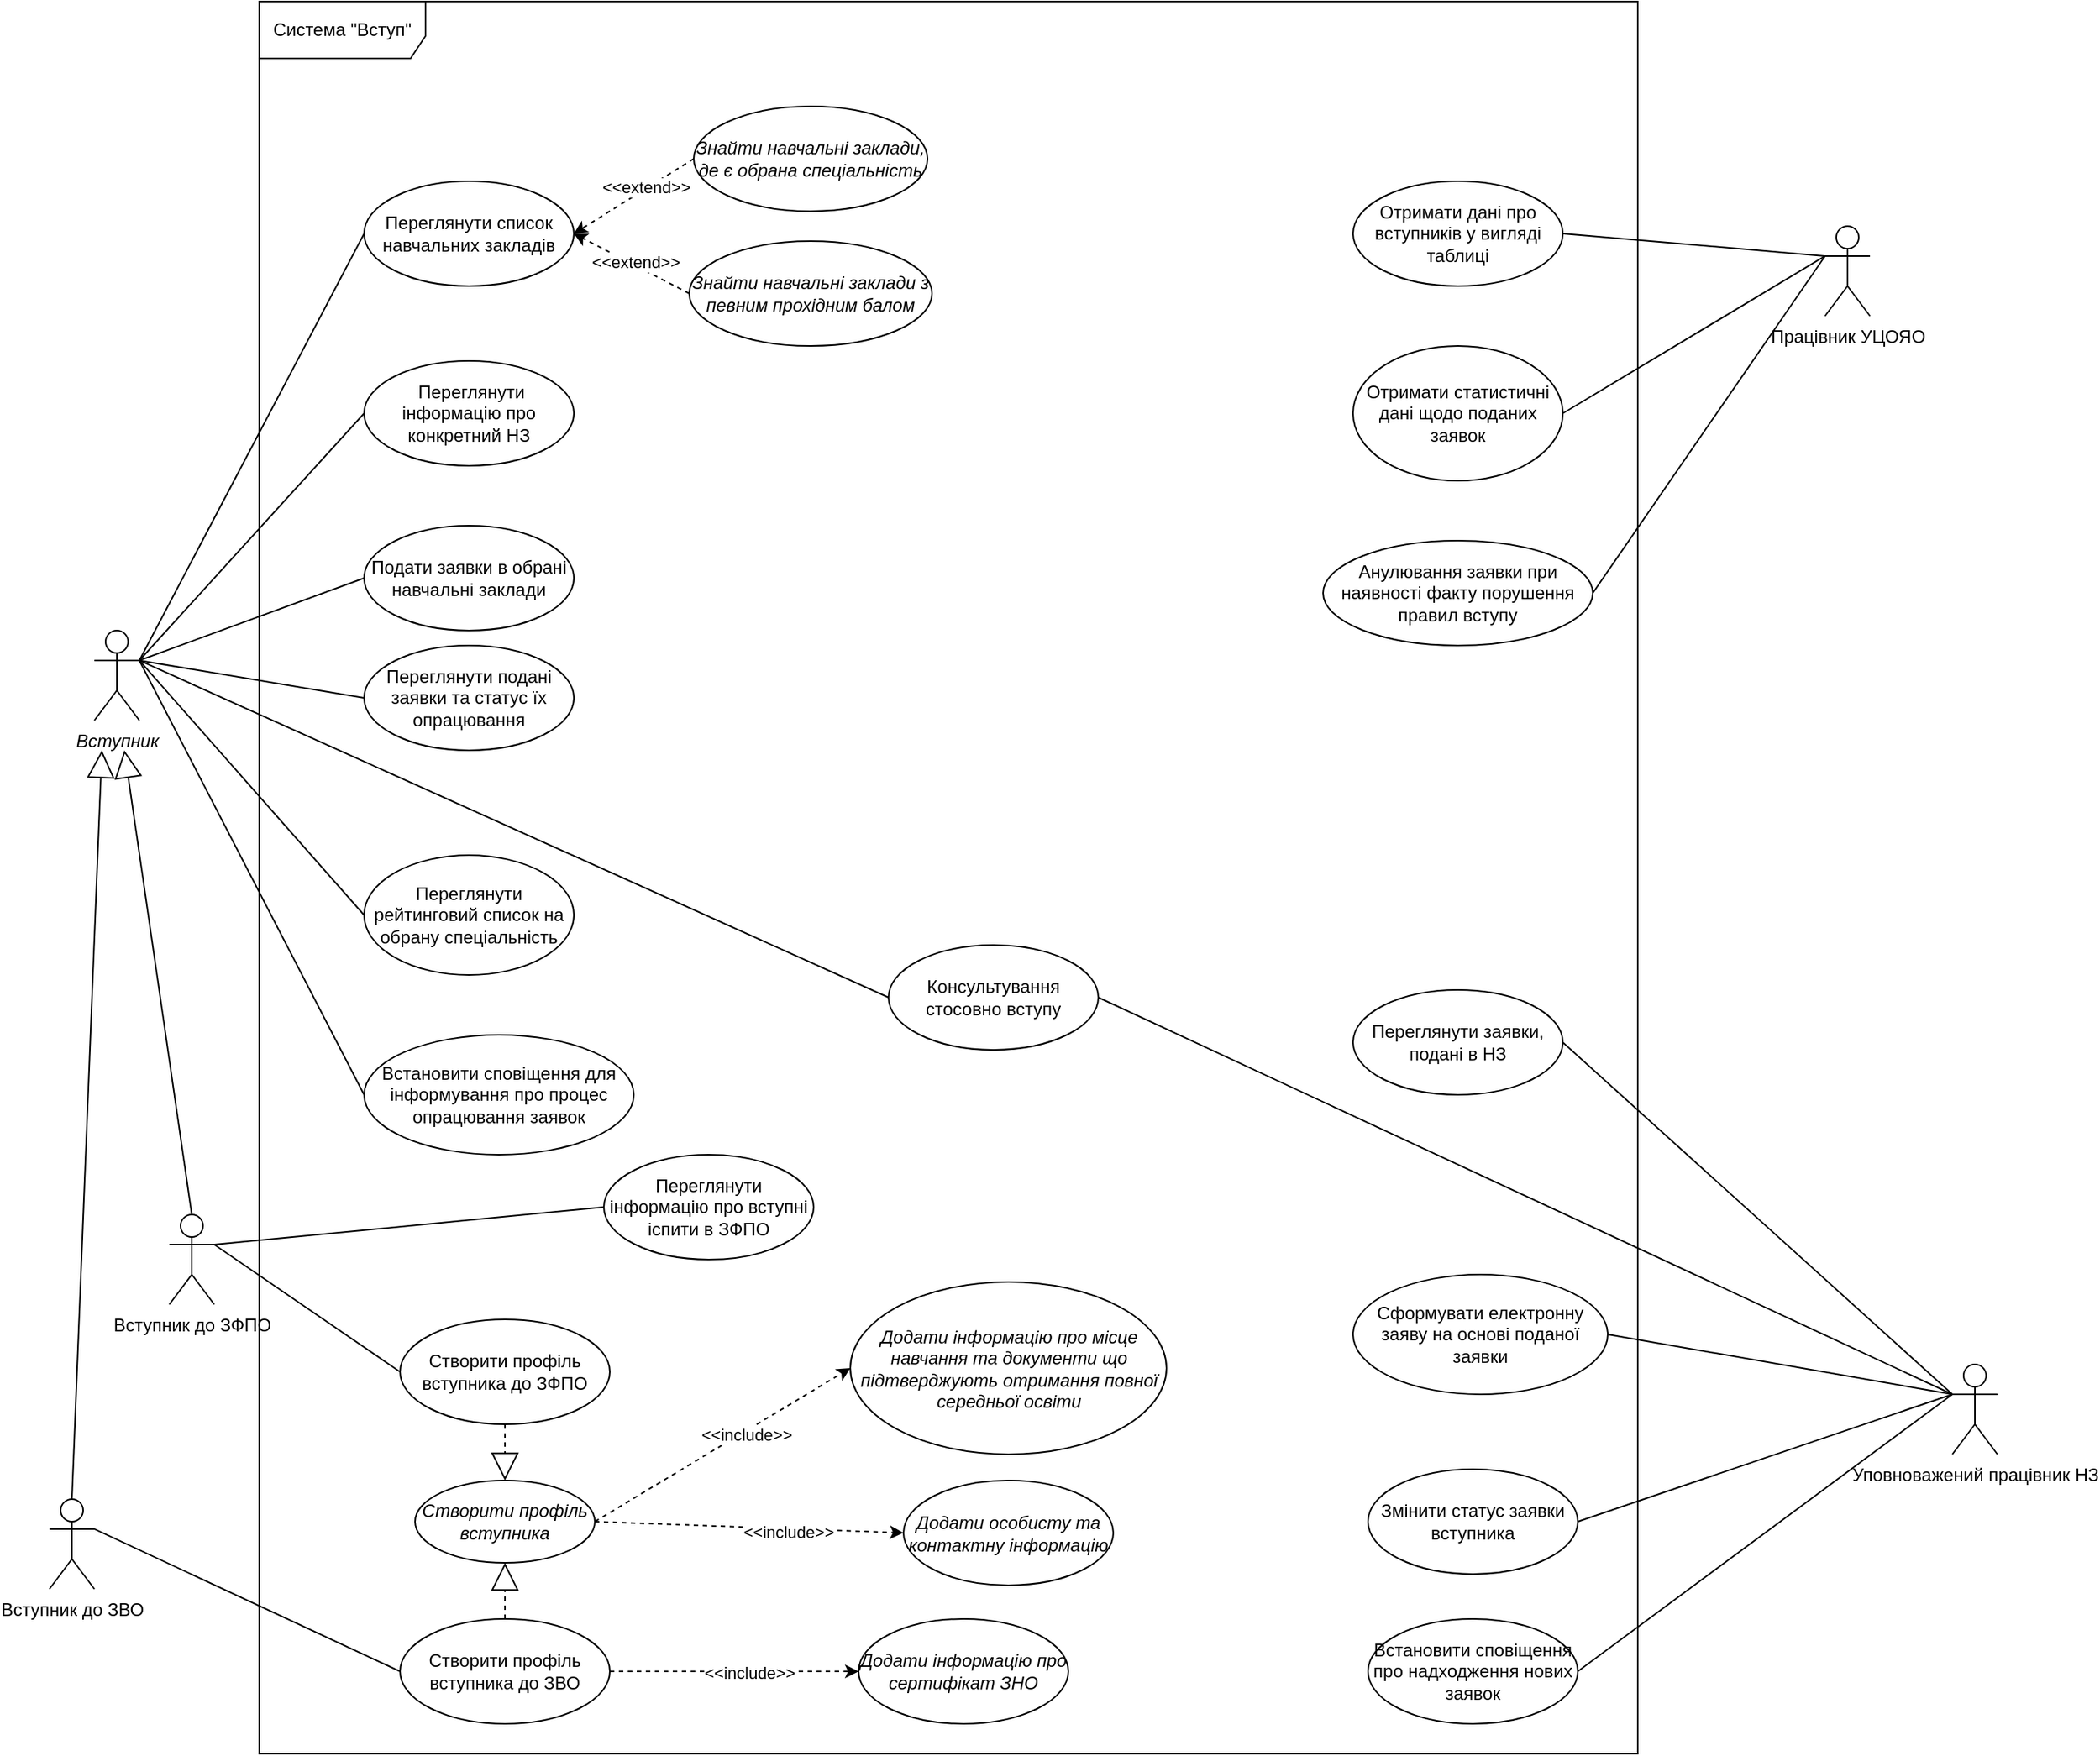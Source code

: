 <mxfile version="18.0.6" type="device"><diagram id="flIzCIKHpgV0OAQB0pEV" name="Страница 1"><mxGraphModel dx="1673" dy="1018" grid="1" gridSize="10" guides="1" tooltips="1" connect="1" arrows="1" fold="1" page="1" pageScale="1" pageWidth="827" pageHeight="1169" math="0" shadow="0"><root><mxCell id="0"/><mxCell id="1" parent="0"/><mxCell id="vFRldxFbRhw2Lpz5MbTq-1" value="Система &quot;Вступ&quot;" style="shape=umlFrame;whiteSpace=wrap;html=1;width=111;height=38;" parent="1" vertex="1"><mxGeometry x="180" y="310" width="920" height="1170" as="geometry"/></mxCell><mxCell id="vFRldxFbRhw2Lpz5MbTq-2" value="Переглянути список навчальних закладів" style="ellipse;whiteSpace=wrap;html=1;" parent="1" vertex="1"><mxGeometry x="250" y="430" width="140" height="70" as="geometry"/></mxCell><mxCell id="vFRldxFbRhw2Lpz5MbTq-7" style="edgeStyle=none;rounded=0;orthogonalLoop=1;jettySize=auto;html=1;exitX=0;exitY=0.5;exitDx=0;exitDy=0;entryX=1;entryY=0.5;entryDx=0;entryDy=0;dashed=1;" parent="1" source="vFRldxFbRhw2Lpz5MbTq-3" target="vFRldxFbRhw2Lpz5MbTq-2" edge="1"><mxGeometry relative="1" as="geometry"/></mxCell><mxCell id="vFRldxFbRhw2Lpz5MbTq-59" value="&amp;lt;&amp;lt;extend&amp;gt;&amp;gt;" style="edgeLabel;html=1;align=center;verticalAlign=middle;resizable=0;points=[];" parent="vFRldxFbRhw2Lpz5MbTq-7" vertex="1" connectable="0"><mxGeometry x="-0.209" y="-1" relative="1" as="geometry"><mxPoint as="offset"/></mxGeometry></mxCell><mxCell id="vFRldxFbRhw2Lpz5MbTq-3" value="&lt;i&gt;Знайти навчальні заклади, де є обрана спеціальність&lt;/i&gt;" style="ellipse;whiteSpace=wrap;html=1;" parent="1" vertex="1"><mxGeometry x="470" y="380" width="156" height="70" as="geometry"/></mxCell><mxCell id="vFRldxFbRhw2Lpz5MbTq-12" style="edgeStyle=none;rounded=0;orthogonalLoop=1;jettySize=auto;html=1;exitX=0;exitY=0.5;exitDx=0;exitDy=0;entryX=1;entryY=0.5;entryDx=0;entryDy=0;dashed=1;" parent="1" source="vFRldxFbRhw2Lpz5MbTq-10" target="vFRldxFbRhw2Lpz5MbTq-2" edge="1"><mxGeometry relative="1" as="geometry"/></mxCell><mxCell id="vFRldxFbRhw2Lpz5MbTq-60" value="&amp;lt;&amp;lt;extend&amp;gt;&amp;gt;" style="edgeLabel;html=1;align=center;verticalAlign=middle;resizable=0;points=[];" parent="vFRldxFbRhw2Lpz5MbTq-12" vertex="1" connectable="0"><mxGeometry x="0.159" y="2" relative="1" as="geometry"><mxPoint x="9" as="offset"/></mxGeometry></mxCell><mxCell id="vFRldxFbRhw2Lpz5MbTq-10" value="&lt;i&gt;Знайти навчальні заклади з певним прохідним балом&lt;/i&gt;" style="ellipse;whiteSpace=wrap;html=1;" parent="1" vertex="1"><mxGeometry x="467" y="470" width="162" height="70" as="geometry"/></mxCell><mxCell id="vFRldxFbRhw2Lpz5MbTq-11" value="&amp;nbsp;Переглянути інформацію про конкретний НЗ" style="ellipse;whiteSpace=wrap;html=1;" parent="1" vertex="1"><mxGeometry x="250" y="550" width="140" height="70" as="geometry"/></mxCell><mxCell id="vFRldxFbRhw2Lpz5MbTq-13" value="Подати заявки в обрані навчальні заклади" style="ellipse;whiteSpace=wrap;html=1;" parent="1" vertex="1"><mxGeometry x="250" y="660" width="140" height="70" as="geometry"/></mxCell><mxCell id="vFRldxFbRhw2Lpz5MbTq-14" value="Переглянути подані заявки та статус їх опрацювання" style="ellipse;whiteSpace=wrap;html=1;" parent="1" vertex="1"><mxGeometry x="250" y="740" width="140" height="70" as="geometry"/></mxCell><mxCell id="vFRldxFbRhw2Lpz5MbTq-15" value="Переглянути рейтинговий список на обрану спеціальність" style="ellipse;whiteSpace=wrap;html=1;" parent="1" vertex="1"><mxGeometry x="250" y="880" width="140" height="80" as="geometry"/></mxCell><mxCell id="vFRldxFbRhw2Lpz5MbTq-16" value="Встановити сповіщення для інформування про процес опрацювання заявок" style="ellipse;whiteSpace=wrap;html=1;" parent="1" vertex="1"><mxGeometry x="250" y="1000" width="180" height="80" as="geometry"/></mxCell><mxCell id="vFRldxFbRhw2Lpz5MbTq-21" style="edgeStyle=none;rounded=0;orthogonalLoop=1;jettySize=auto;html=1;exitX=1;exitY=0.333;exitDx=0;exitDy=0;exitPerimeter=0;entryX=0;entryY=0.5;entryDx=0;entryDy=0;endArrow=none;endFill=0;" parent="1" source="vFRldxFbRhw2Lpz5MbTq-17" target="vFRldxFbRhw2Lpz5MbTq-2" edge="1"><mxGeometry relative="1" as="geometry"/></mxCell><mxCell id="vFRldxFbRhw2Lpz5MbTq-22" style="edgeStyle=none;rounded=0;orthogonalLoop=1;jettySize=auto;html=1;exitX=1;exitY=0.333;exitDx=0;exitDy=0;exitPerimeter=0;entryX=0;entryY=0.5;entryDx=0;entryDy=0;endArrow=none;endFill=0;" parent="1" source="vFRldxFbRhw2Lpz5MbTq-17" target="vFRldxFbRhw2Lpz5MbTq-11" edge="1"><mxGeometry relative="1" as="geometry"/></mxCell><mxCell id="vFRldxFbRhw2Lpz5MbTq-23" style="edgeStyle=none;rounded=0;orthogonalLoop=1;jettySize=auto;html=1;exitX=1;exitY=0.333;exitDx=0;exitDy=0;exitPerimeter=0;entryX=0;entryY=0.5;entryDx=0;entryDy=0;endArrow=none;endFill=0;" parent="1" source="vFRldxFbRhw2Lpz5MbTq-17" target="vFRldxFbRhw2Lpz5MbTq-13" edge="1"><mxGeometry relative="1" as="geometry"/></mxCell><mxCell id="vFRldxFbRhw2Lpz5MbTq-24" style="edgeStyle=none;rounded=0;orthogonalLoop=1;jettySize=auto;html=1;exitX=1;exitY=0.333;exitDx=0;exitDy=0;exitPerimeter=0;entryX=0;entryY=0.5;entryDx=0;entryDy=0;endArrow=none;endFill=0;" parent="1" source="vFRldxFbRhw2Lpz5MbTq-17" target="vFRldxFbRhw2Lpz5MbTq-14" edge="1"><mxGeometry relative="1" as="geometry"/></mxCell><mxCell id="vFRldxFbRhw2Lpz5MbTq-25" style="edgeStyle=none;rounded=0;orthogonalLoop=1;jettySize=auto;html=1;exitX=1;exitY=0.333;exitDx=0;exitDy=0;exitPerimeter=0;entryX=0;entryY=0.5;entryDx=0;entryDy=0;endArrow=none;endFill=0;" parent="1" source="vFRldxFbRhw2Lpz5MbTq-17" target="vFRldxFbRhw2Lpz5MbTq-15" edge="1"><mxGeometry relative="1" as="geometry"/></mxCell><mxCell id="vFRldxFbRhw2Lpz5MbTq-26" style="edgeStyle=none;rounded=0;orthogonalLoop=1;jettySize=auto;html=1;exitX=1;exitY=0.333;exitDx=0;exitDy=0;exitPerimeter=0;entryX=0;entryY=0.5;entryDx=0;entryDy=0;endArrow=none;endFill=0;" parent="1" source="vFRldxFbRhw2Lpz5MbTq-17" target="vFRldxFbRhw2Lpz5MbTq-16" edge="1"><mxGeometry relative="1" as="geometry"/></mxCell><mxCell id="vFRldxFbRhw2Lpz5MbTq-77" style="edgeStyle=none;rounded=0;orthogonalLoop=1;jettySize=auto;html=1;exitX=1;exitY=0.333;exitDx=0;exitDy=0;exitPerimeter=0;entryX=0;entryY=0.5;entryDx=0;entryDy=0;startArrow=none;startFill=0;endArrow=none;endFill=0;" parent="1" source="vFRldxFbRhw2Lpz5MbTq-17" target="vFRldxFbRhw2Lpz5MbTq-76" edge="1"><mxGeometry relative="1" as="geometry"/></mxCell><mxCell id="vFRldxFbRhw2Lpz5MbTq-17" value="&lt;i&gt;Вступник&lt;/i&gt;" style="shape=umlActor;verticalLabelPosition=bottom;verticalAlign=top;html=1;" parent="1" vertex="1"><mxGeometry x="70" y="730" width="30" height="60" as="geometry"/></mxCell><mxCell id="vFRldxFbRhw2Lpz5MbTq-39" style="edgeStyle=none;rounded=0;orthogonalLoop=1;jettySize=auto;html=1;exitX=1;exitY=0.333;exitDx=0;exitDy=0;exitPerimeter=0;entryX=0;entryY=0.5;entryDx=0;entryDy=0;endArrow=none;endFill=0;" parent="1" source="vFRldxFbRhw2Lpz5MbTq-27" target="vFRldxFbRhw2Lpz5MbTq-34" edge="1"><mxGeometry relative="1" as="geometry"/></mxCell><mxCell id="vFRldxFbRhw2Lpz5MbTq-27" value="Вступник до ЗВО" style="shape=umlActor;verticalLabelPosition=bottom;verticalAlign=top;html=1;" parent="1" vertex="1"><mxGeometry x="40" y="1310" width="30" height="60" as="geometry"/></mxCell><mxCell id="vFRldxFbRhw2Lpz5MbTq-40" style="edgeStyle=none;rounded=0;orthogonalLoop=1;jettySize=auto;html=1;exitX=1;exitY=0.333;exitDx=0;exitDy=0;exitPerimeter=0;entryX=0;entryY=0.5;entryDx=0;entryDy=0;endArrow=none;endFill=0;" parent="1" source="vFRldxFbRhw2Lpz5MbTq-28" target="vFRldxFbRhw2Lpz5MbTq-37" edge="1"><mxGeometry relative="1" as="geometry"/></mxCell><mxCell id="vFRldxFbRhw2Lpz5MbTq-42" style="edgeStyle=none;rounded=0;orthogonalLoop=1;jettySize=auto;html=1;exitX=1;exitY=0.333;exitDx=0;exitDy=0;exitPerimeter=0;entryX=0;entryY=0.5;entryDx=0;entryDy=0;endArrow=none;endFill=0;" parent="1" source="vFRldxFbRhw2Lpz5MbTq-28" target="vFRldxFbRhw2Lpz5MbTq-41" edge="1"><mxGeometry relative="1" as="geometry"/></mxCell><mxCell id="vFRldxFbRhw2Lpz5MbTq-28" value="Вступник до ЗФПО" style="shape=umlActor;verticalLabelPosition=bottom;verticalAlign=top;html=1;" parent="1" vertex="1"><mxGeometry x="120" y="1120" width="30" height="60" as="geometry"/></mxCell><mxCell id="vFRldxFbRhw2Lpz5MbTq-30" value="" style="endArrow=block;endSize=16;endFill=0;html=1;rounded=0;exitX=0.5;exitY=0;exitDx=0;exitDy=0;exitPerimeter=0;" parent="1" source="vFRldxFbRhw2Lpz5MbTq-27" edge="1"><mxGeometry width="160" relative="1" as="geometry"><mxPoint x="30" y="940" as="sourcePoint"/><mxPoint x="75" y="810" as="targetPoint"/></mxGeometry></mxCell><mxCell id="vFRldxFbRhw2Lpz5MbTq-31" value="" style="endArrow=block;endSize=16;endFill=0;html=1;rounded=0;exitX=0.5;exitY=0;exitDx=0;exitDy=0;exitPerimeter=0;" parent="1" source="vFRldxFbRhw2Lpz5MbTq-28" edge="1"><mxGeometry x="-0.021" y="-37" width="160" relative="1" as="geometry"><mxPoint x="140" y="1180" as="sourcePoint"/><mxPoint x="90" y="810" as="targetPoint"/><mxPoint as="offset"/></mxGeometry></mxCell><mxCell id="vFRldxFbRhw2Lpz5MbTq-48" style="edgeStyle=none;rounded=0;orthogonalLoop=1;jettySize=auto;html=1;exitX=1;exitY=0.5;exitDx=0;exitDy=0;entryX=0;entryY=0.5;entryDx=0;entryDy=0;endArrow=classic;endFill=1;dashed=1;startArrow=none;startFill=0;" parent="1" source="vFRldxFbRhw2Lpz5MbTq-34" target="vFRldxFbRhw2Lpz5MbTq-36" edge="1"><mxGeometry relative="1" as="geometry"/></mxCell><mxCell id="vFRldxFbRhw2Lpz5MbTq-58" value="&amp;lt;&amp;lt;include&amp;gt;&amp;gt;" style="edgeLabel;html=1;align=center;verticalAlign=middle;resizable=0;points=[];" parent="vFRldxFbRhw2Lpz5MbTq-48" vertex="1" connectable="0"><mxGeometry x="0.118" y="-1" relative="1" as="geometry"><mxPoint as="offset"/></mxGeometry></mxCell><mxCell id="vFRldxFbRhw2Lpz5MbTq-34" value="Створити профіль вступника до ЗВО" style="ellipse;whiteSpace=wrap;html=1;" parent="1" vertex="1"><mxGeometry x="274" y="1390" width="140" height="70" as="geometry"/></mxCell><mxCell id="vFRldxFbRhw2Lpz5MbTq-35" value="&lt;i&gt;Додати особисту та контактну інформацію&lt;/i&gt;" style="ellipse;whiteSpace=wrap;html=1;" parent="1" vertex="1"><mxGeometry x="610" y="1297.5" width="140" height="70" as="geometry"/></mxCell><mxCell id="vFRldxFbRhw2Lpz5MbTq-36" value="&lt;i&gt;Додати інформацію про сертифікат ЗНО&lt;/i&gt;" style="ellipse;whiteSpace=wrap;html=1;" parent="1" vertex="1"><mxGeometry x="580" y="1390" width="140" height="70" as="geometry"/></mxCell><mxCell id="vFRldxFbRhw2Lpz5MbTq-37" value="Переглянути інформацію про вступні іспити в ЗФПО" style="ellipse;whiteSpace=wrap;html=1;" parent="1" vertex="1"><mxGeometry x="410" y="1080" width="140" height="70" as="geometry"/></mxCell><mxCell id="vFRldxFbRhw2Lpz5MbTq-41" value="Створити профіль вступника до ЗФПО" style="ellipse;whiteSpace=wrap;html=1;" parent="1" vertex="1"><mxGeometry x="274" y="1190" width="140" height="70" as="geometry"/></mxCell><mxCell id="vFRldxFbRhw2Lpz5MbTq-43" value="&lt;i&gt;Додати інформацію про місце навчання та документи що підтверджують отримання повної середньої освіти&lt;/i&gt;" style="ellipse;whiteSpace=wrap;html=1;" parent="1" vertex="1"><mxGeometry x="574.5" y="1165" width="211" height="115" as="geometry"/></mxCell><mxCell id="vFRldxFbRhw2Lpz5MbTq-61" style="edgeStyle=none;rounded=0;orthogonalLoop=1;jettySize=auto;html=1;exitX=0;exitY=0.333;exitDx=0;exitDy=0;exitPerimeter=0;entryX=1;entryY=0.5;entryDx=0;entryDy=0;startArrow=none;startFill=0;endArrow=none;endFill=0;" parent="1" source="vFRldxFbRhw2Lpz5MbTq-49" target="vFRldxFbRhw2Lpz5MbTq-52" edge="1"><mxGeometry relative="1" as="geometry"/></mxCell><mxCell id="vFRldxFbRhw2Lpz5MbTq-62" style="edgeStyle=none;rounded=0;orthogonalLoop=1;jettySize=auto;html=1;exitX=0;exitY=0.333;exitDx=0;exitDy=0;exitPerimeter=0;entryX=1;entryY=0.5;entryDx=0;entryDy=0;startArrow=none;startFill=0;endArrow=none;endFill=0;" parent="1" source="vFRldxFbRhw2Lpz5MbTq-49" target="vFRldxFbRhw2Lpz5MbTq-53" edge="1"><mxGeometry relative="1" as="geometry"/></mxCell><mxCell id="vFRldxFbRhw2Lpz5MbTq-64" style="edgeStyle=none;rounded=0;orthogonalLoop=1;jettySize=auto;html=1;exitX=0;exitY=0.333;exitDx=0;exitDy=0;exitPerimeter=0;entryX=1;entryY=0.5;entryDx=0;entryDy=0;startArrow=none;startFill=0;endArrow=none;endFill=0;" parent="1" source="vFRldxFbRhw2Lpz5MbTq-49" target="vFRldxFbRhw2Lpz5MbTq-63" edge="1"><mxGeometry relative="1" as="geometry"/></mxCell><mxCell id="vFRldxFbRhw2Lpz5MbTq-49" value="Працівник УЦОЯО" style="shape=umlActor;verticalLabelPosition=bottom;verticalAlign=top;html=1;" parent="1" vertex="1"><mxGeometry x="1225" y="460" width="30" height="60" as="geometry"/></mxCell><mxCell id="vFRldxFbRhw2Lpz5MbTq-52" value="Отримати дані про вступників у вигляді таблиці" style="ellipse;whiteSpace=wrap;html=1;" parent="1" vertex="1"><mxGeometry x="910" y="430" width="140" height="70" as="geometry"/></mxCell><mxCell id="vFRldxFbRhw2Lpz5MbTq-53" value="Отримати статистичні дані щодо поданих заявок" style="ellipse;whiteSpace=wrap;html=1;" parent="1" vertex="1"><mxGeometry x="910" y="540" width="140" height="90" as="geometry"/></mxCell><mxCell id="vFRldxFbRhw2Lpz5MbTq-63" value="Анулювання заявки при наявності факту порушення правил вступу" style="ellipse;whiteSpace=wrap;html=1;" parent="1" vertex="1"><mxGeometry x="890" y="670" width="180" height="70" as="geometry"/></mxCell><mxCell id="vFRldxFbRhw2Lpz5MbTq-68" style="edgeStyle=none;rounded=0;orthogonalLoop=1;jettySize=auto;html=1;exitX=0;exitY=0.333;exitDx=0;exitDy=0;exitPerimeter=0;entryX=1;entryY=0.5;entryDx=0;entryDy=0;startArrow=none;startFill=0;endArrow=none;endFill=0;" parent="1" source="vFRldxFbRhw2Lpz5MbTq-65" target="vFRldxFbRhw2Lpz5MbTq-67" edge="1"><mxGeometry relative="1" as="geometry"/></mxCell><mxCell id="vFRldxFbRhw2Lpz5MbTq-72" style="edgeStyle=none;rounded=0;orthogonalLoop=1;jettySize=auto;html=1;exitX=0;exitY=0.333;exitDx=0;exitDy=0;exitPerimeter=0;entryX=1;entryY=0.5;entryDx=0;entryDy=0;startArrow=none;startFill=0;endArrow=none;endFill=0;" parent="1" source="vFRldxFbRhw2Lpz5MbTq-65" target="vFRldxFbRhw2Lpz5MbTq-69" edge="1"><mxGeometry relative="1" as="geometry"/></mxCell><mxCell id="vFRldxFbRhw2Lpz5MbTq-73" style="edgeStyle=none;rounded=0;orthogonalLoop=1;jettySize=auto;html=1;exitX=0;exitY=0.333;exitDx=0;exitDy=0;exitPerimeter=0;entryX=1;entryY=0.5;entryDx=0;entryDy=0;startArrow=none;startFill=0;endArrow=none;endFill=0;" parent="1" source="vFRldxFbRhw2Lpz5MbTq-65" target="vFRldxFbRhw2Lpz5MbTq-70" edge="1"><mxGeometry relative="1" as="geometry"/></mxCell><mxCell id="vFRldxFbRhw2Lpz5MbTq-75" style="edgeStyle=none;rounded=0;orthogonalLoop=1;jettySize=auto;html=1;exitX=0;exitY=0.333;exitDx=0;exitDy=0;exitPerimeter=0;entryX=1;entryY=0.5;entryDx=0;entryDy=0;startArrow=none;startFill=0;endArrow=none;endFill=0;" parent="1" source="vFRldxFbRhw2Lpz5MbTq-65" target="vFRldxFbRhw2Lpz5MbTq-71" edge="1"><mxGeometry relative="1" as="geometry"/></mxCell><mxCell id="vFRldxFbRhw2Lpz5MbTq-65" value="Уповноважений працівник НЗ&lt;br&gt;" style="shape=umlActor;verticalLabelPosition=bottom;verticalAlign=top;html=1;" parent="1" vertex="1"><mxGeometry x="1310" y="1220" width="30" height="60" as="geometry"/></mxCell><mxCell id="vFRldxFbRhw2Lpz5MbTq-67" value="Переглянути заявки, подані в НЗ" style="ellipse;whiteSpace=wrap;html=1;" parent="1" vertex="1"><mxGeometry x="910" y="970" width="140" height="70" as="geometry"/></mxCell><mxCell id="vFRldxFbRhw2Lpz5MbTq-69" value="Сформувати електронну заяву на основі поданої заявки" style="ellipse;whiteSpace=wrap;html=1;" parent="1" vertex="1"><mxGeometry x="910" y="1160" width="170" height="80" as="geometry"/></mxCell><mxCell id="vFRldxFbRhw2Lpz5MbTq-70" value="Змінити статус заявки вступника" style="ellipse;whiteSpace=wrap;html=1;" parent="1" vertex="1"><mxGeometry x="920" y="1290" width="140" height="70" as="geometry"/></mxCell><mxCell id="vFRldxFbRhw2Lpz5MbTq-71" value="Встановити сповіщення про надходження нових заявок" style="ellipse;whiteSpace=wrap;html=1;" parent="1" vertex="1"><mxGeometry x="920" y="1390" width="140" height="70" as="geometry"/></mxCell><mxCell id="vFRldxFbRhw2Lpz5MbTq-78" style="edgeStyle=none;rounded=0;orthogonalLoop=1;jettySize=auto;html=1;exitX=1;exitY=0.5;exitDx=0;exitDy=0;startArrow=none;startFill=0;endArrow=none;endFill=0;" parent="1" source="vFRldxFbRhw2Lpz5MbTq-76" edge="1"><mxGeometry relative="1" as="geometry"><mxPoint x="1310" y="1240" as="targetPoint"/></mxGeometry></mxCell><mxCell id="vFRldxFbRhw2Lpz5MbTq-76" value="Консультування стосовно вступу" style="ellipse;whiteSpace=wrap;html=1;" parent="1" vertex="1"><mxGeometry x="600" y="940" width="140" height="70" as="geometry"/></mxCell><mxCell id="vFRldxFbRhw2Lpz5MbTq-82" style="edgeStyle=none;rounded=0;orthogonalLoop=1;jettySize=auto;html=1;exitX=1;exitY=0.5;exitDx=0;exitDy=0;entryX=0;entryY=0.5;entryDx=0;entryDy=0;startArrow=none;startFill=0;endArrow=classic;endFill=1;dashed=1;" parent="1" source="vFRldxFbRhw2Lpz5MbTq-79" target="vFRldxFbRhw2Lpz5MbTq-35" edge="1"><mxGeometry relative="1" as="geometry"/></mxCell><mxCell id="vFRldxFbRhw2Lpz5MbTq-85" value="&amp;lt;&amp;lt;include&amp;gt;&amp;gt;" style="edgeLabel;html=1;align=center;verticalAlign=middle;resizable=0;points=[];" parent="vFRldxFbRhw2Lpz5MbTq-82" vertex="1" connectable="0"><mxGeometry x="0.248" y="-2" relative="1" as="geometry"><mxPoint as="offset"/></mxGeometry></mxCell><mxCell id="vFRldxFbRhw2Lpz5MbTq-83" style="edgeStyle=none;rounded=0;orthogonalLoop=1;jettySize=auto;html=1;exitX=1;exitY=0.5;exitDx=0;exitDy=0;entryX=0;entryY=0.5;entryDx=0;entryDy=0;startArrow=none;startFill=0;endArrow=classic;endFill=1;dashed=1;" parent="1" source="vFRldxFbRhw2Lpz5MbTq-79" target="vFRldxFbRhw2Lpz5MbTq-43" edge="1"><mxGeometry relative="1" as="geometry"/></mxCell><mxCell id="vFRldxFbRhw2Lpz5MbTq-84" value="&amp;lt;&amp;lt;include&amp;gt;&amp;gt;" style="edgeLabel;html=1;align=center;verticalAlign=middle;resizable=0;points=[];" parent="vFRldxFbRhw2Lpz5MbTq-83" vertex="1" connectable="0"><mxGeometry x="0.167" y="-2" relative="1" as="geometry"><mxPoint as="offset"/></mxGeometry></mxCell><mxCell id="vFRldxFbRhw2Lpz5MbTq-79" value="&lt;i&gt;Створити профіль вступника&lt;/i&gt;" style="ellipse;whiteSpace=wrap;html=1;" parent="1" vertex="1"><mxGeometry x="284" y="1297.5" width="120" height="55" as="geometry"/></mxCell><mxCell id="vFRldxFbRhw2Lpz5MbTq-86" value="" style="endArrow=block;endSize=16;endFill=0;html=1;rounded=0;dashed=1;exitX=0.5;exitY=0;exitDx=0;exitDy=0;entryX=0.5;entryY=1;entryDx=0;entryDy=0;" parent="1" source="vFRldxFbRhw2Lpz5MbTq-34" target="vFRldxFbRhw2Lpz5MbTq-79" edge="1"><mxGeometry width="160" relative="1" as="geometry"><mxPoint x="410" y="1380" as="sourcePoint"/><mxPoint x="570" y="1380" as="targetPoint"/></mxGeometry></mxCell><mxCell id="vFRldxFbRhw2Lpz5MbTq-87" value="" style="endArrow=block;endSize=16;endFill=0;html=1;rounded=0;dashed=1;exitX=0.5;exitY=1;exitDx=0;exitDy=0;entryX=0.5;entryY=0;entryDx=0;entryDy=0;" parent="1" source="vFRldxFbRhw2Lpz5MbTq-41" target="vFRldxFbRhw2Lpz5MbTq-79" edge="1"><mxGeometry x="0.012" width="160" relative="1" as="geometry"><mxPoint x="330" y="1260" as="sourcePoint"/><mxPoint x="490" y="1260" as="targetPoint"/><mxPoint as="offset"/></mxGeometry></mxCell></root></mxGraphModel></diagram></mxfile>